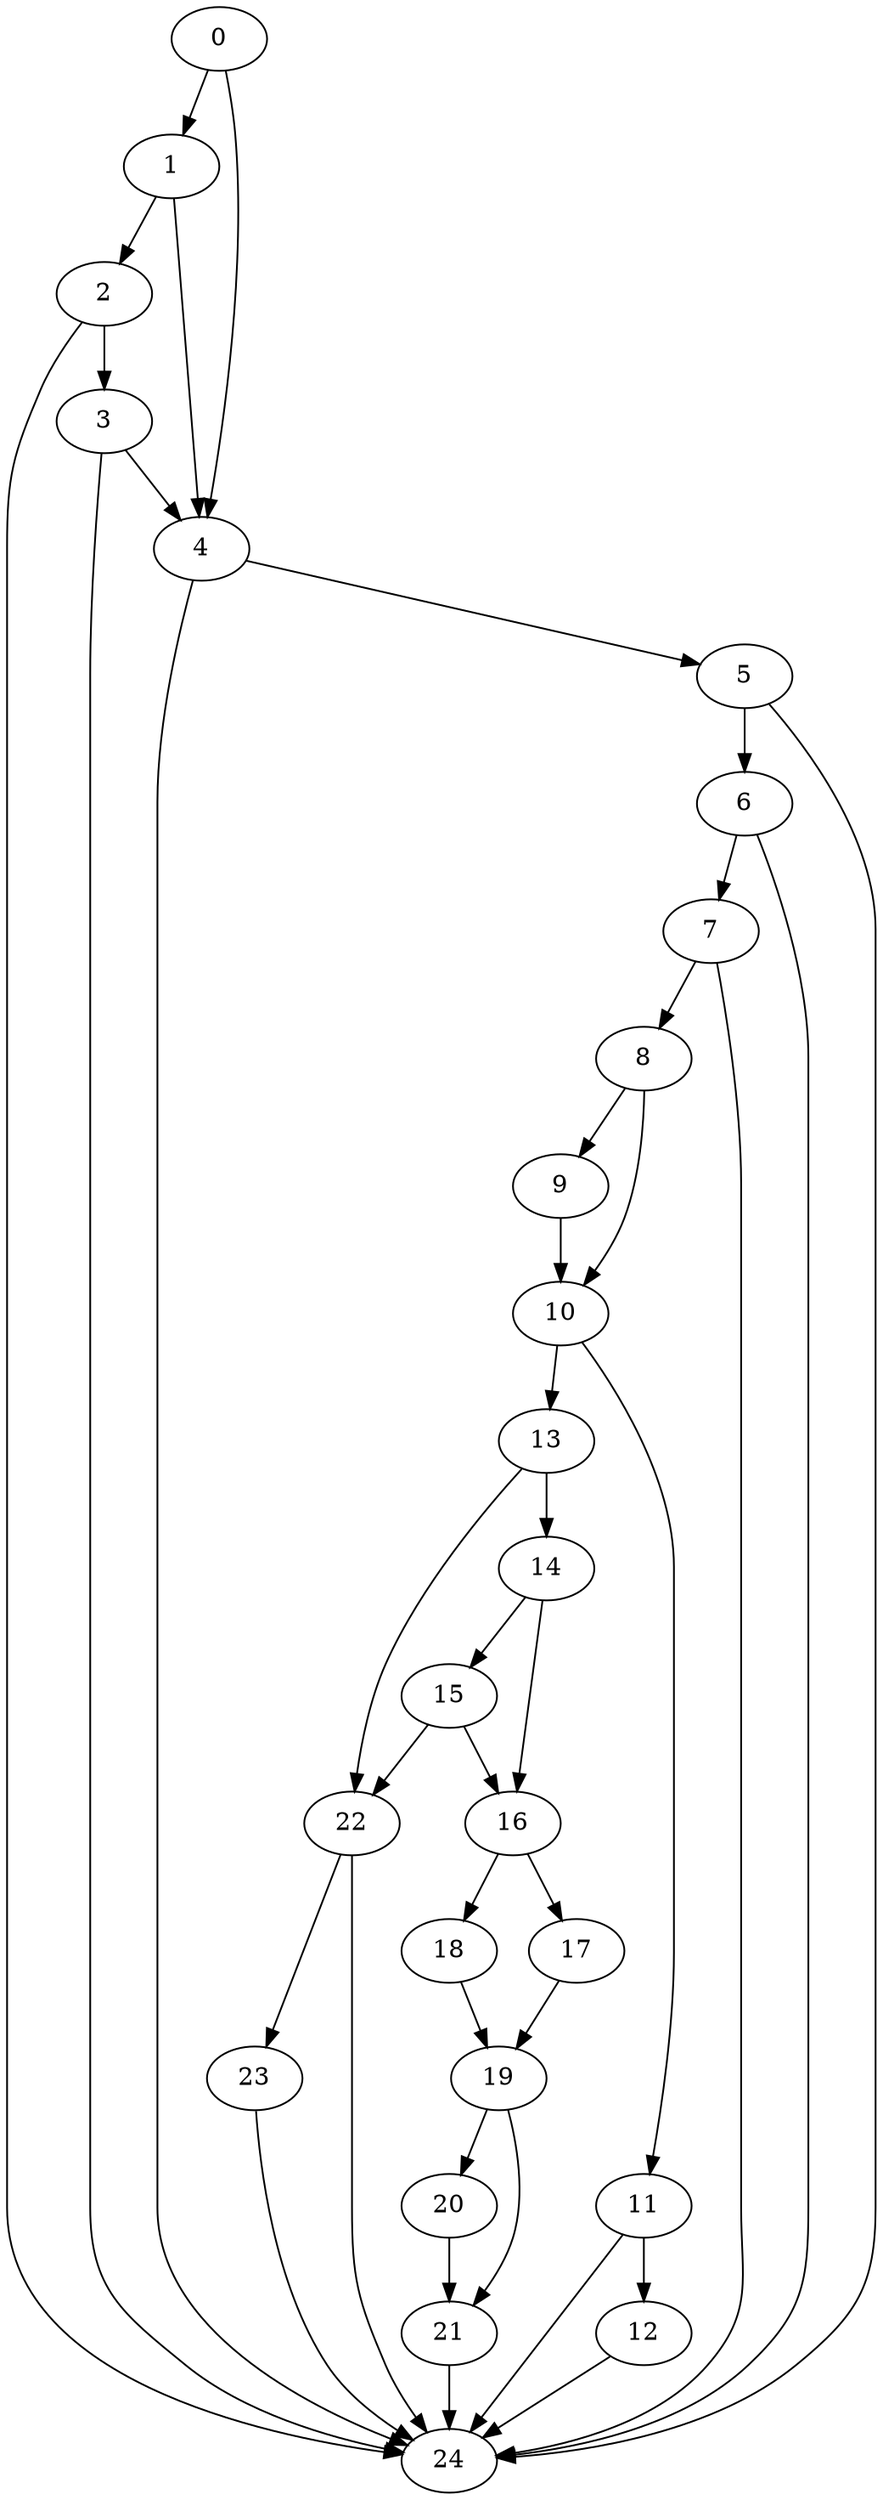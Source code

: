 digraph {
	0
	1
	2
	3
	4
	5
	6
	7
	8
	9
	10
	11
	12
	13
	14
	15
	16
	17
	18
	19
	20
	21
	22
	23
	24
	10 -> 11
	14 -> 16
	15 -> 16
	16 -> 17
	19 -> 20
	19 -> 21
	20 -> 21
	0 -> 4
	1 -> 4
	3 -> 4
	5 -> 6
	22 -> 23
	11 -> 12
	10 -> 13
	16 -> 18
	17 -> 19
	18 -> 19
	7 -> 24
	21 -> 24
	22 -> 24
	4 -> 24
	6 -> 24
	5 -> 24
	11 -> 24
	12 -> 24
	23 -> 24
	2 -> 24
	3 -> 24
	1 -> 2
	2 -> 3
	6 -> 7
	4 -> 5
	8 -> 9
	13 -> 14
	14 -> 15
	13 -> 22
	15 -> 22
	0 -> 1
	7 -> 8
	8 -> 10
	9 -> 10
}
